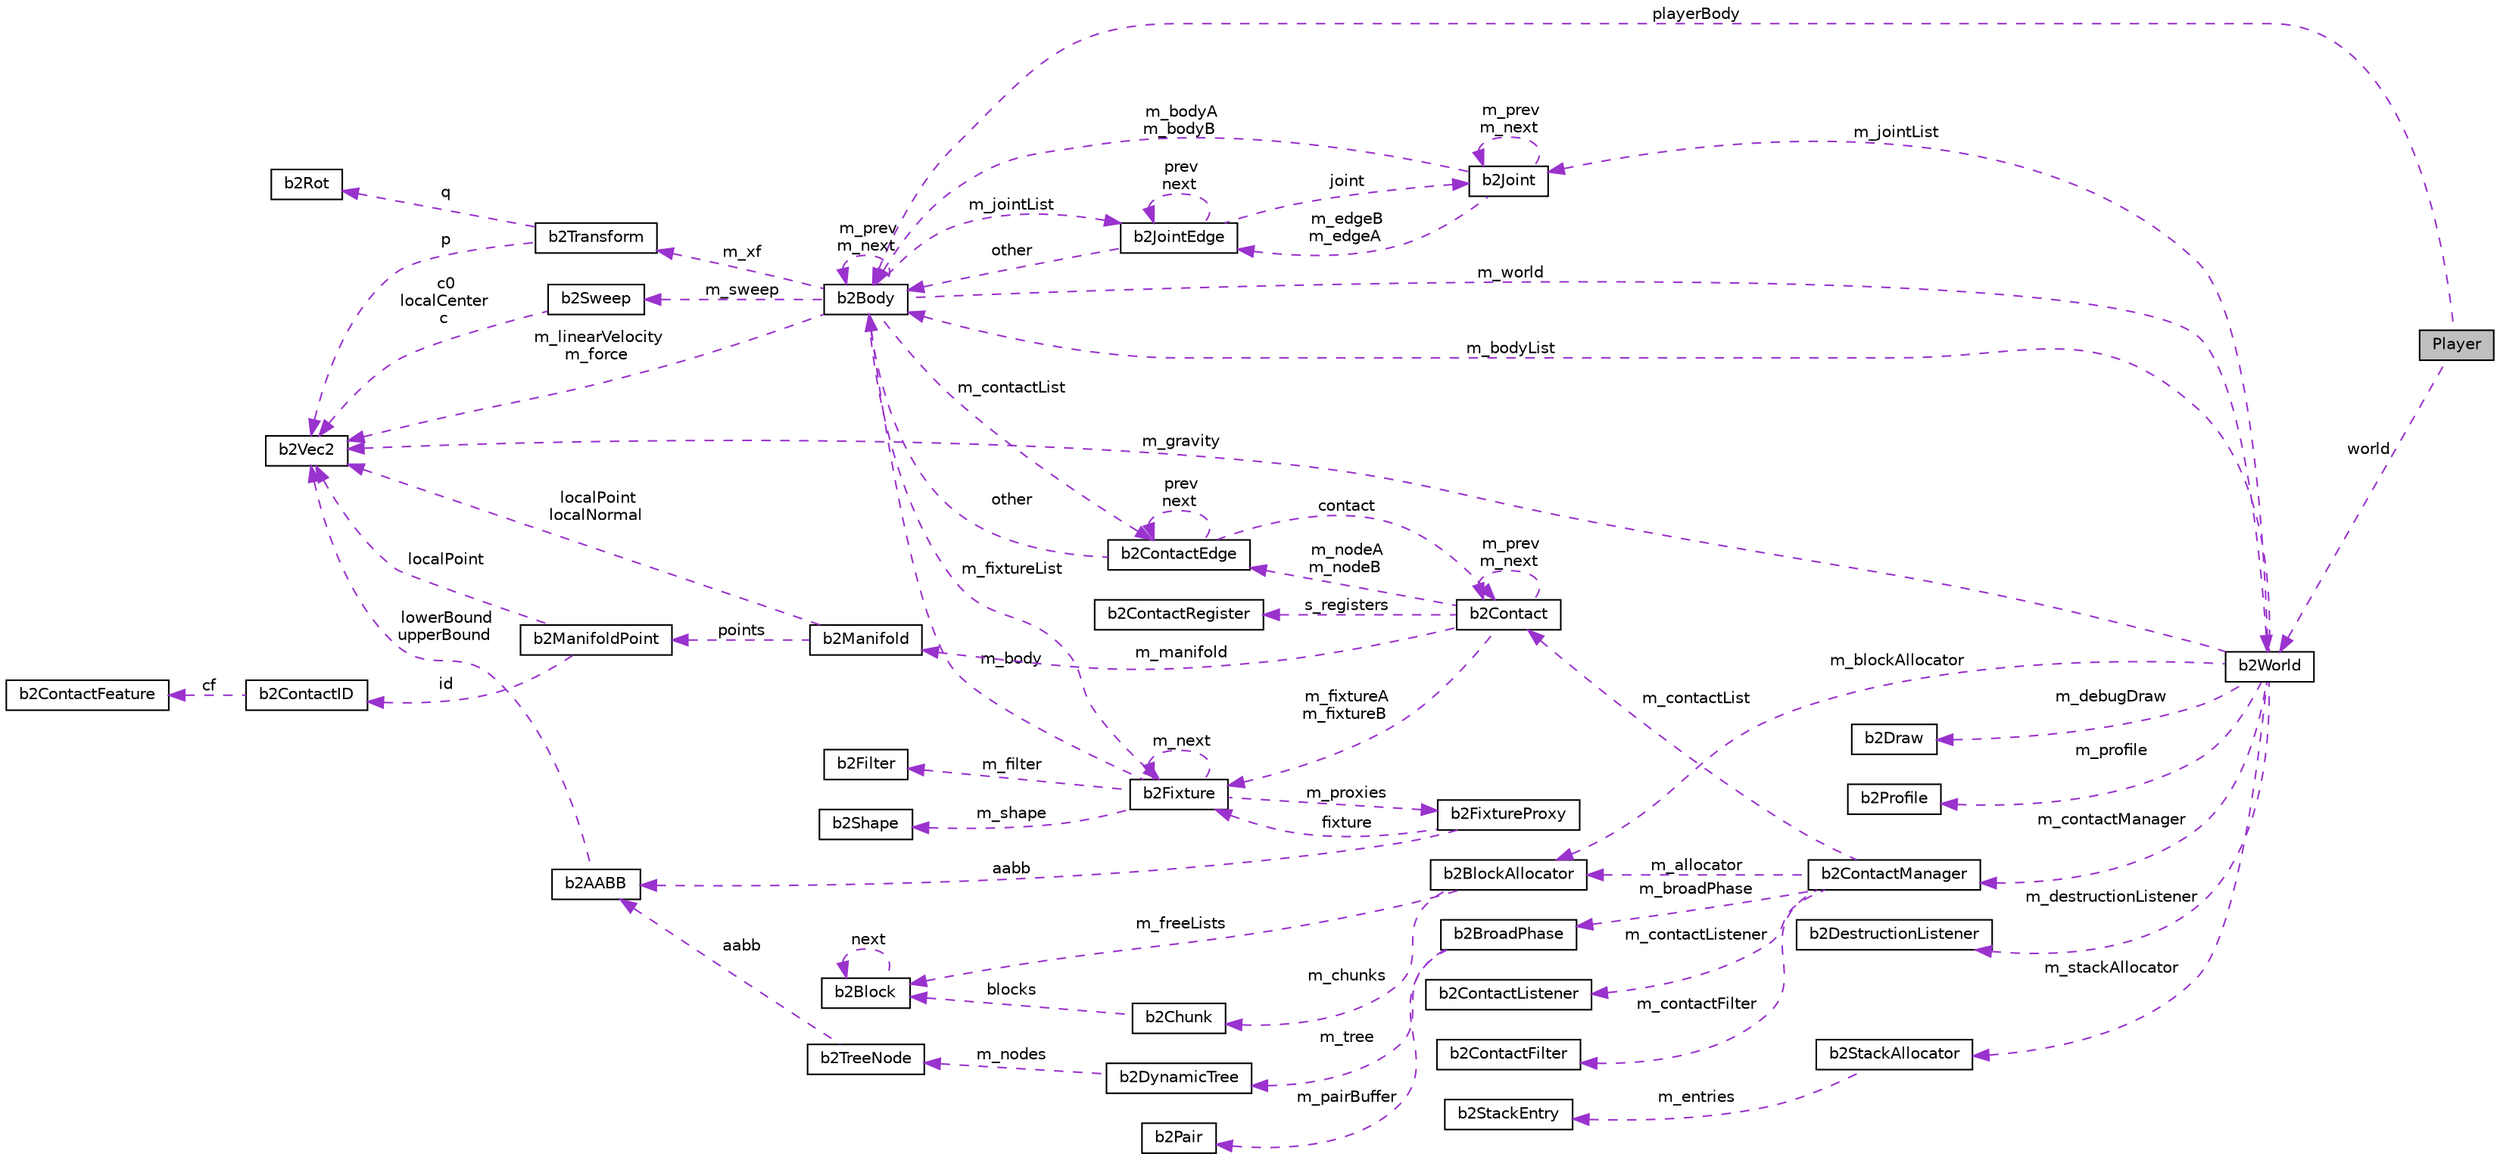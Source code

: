 digraph "Player"
{
  edge [fontname="Helvetica",fontsize="10",labelfontname="Helvetica",labelfontsize="10"];
  node [fontname="Helvetica",fontsize="10",shape=record];
  rankdir="LR";
  Node1 [label="Player",height=0.2,width=0.4,color="black", fillcolor="grey75", style="filled", fontcolor="black"];
  Node2 -> Node1 [dir="back",color="darkorchid3",fontsize="10",style="dashed",label=" playerBody" ,fontname="Helvetica"];
  Node2 [label="b2Body",height=0.2,width=0.4,color="black", fillcolor="white", style="filled",URL="$classb2Body.html",tooltip="A rigid body. These are created via b2World::CreateBody. "];
  Node2 -> Node2 [dir="back",color="darkorchid3",fontsize="10",style="dashed",label=" m_prev\nm_next" ,fontname="Helvetica"];
  Node3 -> Node2 [dir="back",color="darkorchid3",fontsize="10",style="dashed",label=" m_jointList" ,fontname="Helvetica"];
  Node3 [label="b2JointEdge",height=0.2,width=0.4,color="black", fillcolor="white", style="filled",URL="$structb2JointEdge.html"];
  Node2 -> Node3 [dir="back",color="darkorchid3",fontsize="10",style="dashed",label=" other" ,fontname="Helvetica"];
  Node3 -> Node3 [dir="back",color="darkorchid3",fontsize="10",style="dashed",label=" prev\nnext" ,fontname="Helvetica"];
  Node4 -> Node3 [dir="back",color="darkorchid3",fontsize="10",style="dashed",label=" joint" ,fontname="Helvetica"];
  Node4 [label="b2Joint",height=0.2,width=0.4,color="black", fillcolor="white", style="filled",URL="$classb2Joint.html"];
  Node2 -> Node4 [dir="back",color="darkorchid3",fontsize="10",style="dashed",label=" m_bodyA\nm_bodyB" ,fontname="Helvetica"];
  Node3 -> Node4 [dir="back",color="darkorchid3",fontsize="10",style="dashed",label=" m_edgeB\nm_edgeA" ,fontname="Helvetica"];
  Node4 -> Node4 [dir="back",color="darkorchid3",fontsize="10",style="dashed",label=" m_prev\nm_next" ,fontname="Helvetica"];
  Node5 -> Node2 [dir="back",color="darkorchid3",fontsize="10",style="dashed",label=" m_linearVelocity\nm_force" ,fontname="Helvetica"];
  Node5 [label="b2Vec2",height=0.2,width=0.4,color="black", fillcolor="white", style="filled",URL="$structb2Vec2.html",tooltip="A 2D column vector. "];
  Node6 -> Node2 [dir="back",color="darkorchid3",fontsize="10",style="dashed",label=" m_sweep" ,fontname="Helvetica"];
  Node6 [label="b2Sweep",height=0.2,width=0.4,color="black", fillcolor="white", style="filled",URL="$structb2Sweep.html"];
  Node5 -> Node6 [dir="back",color="darkorchid3",fontsize="10",style="dashed",label=" c0\nlocalCenter\nc" ,fontname="Helvetica"];
  Node7 -> Node2 [dir="back",color="darkorchid3",fontsize="10",style="dashed",label=" m_xf" ,fontname="Helvetica"];
  Node7 [label="b2Transform",height=0.2,width=0.4,color="black", fillcolor="white", style="filled",URL="$structb2Transform.html"];
  Node5 -> Node7 [dir="back",color="darkorchid3",fontsize="10",style="dashed",label=" p" ,fontname="Helvetica"];
  Node8 -> Node7 [dir="back",color="darkorchid3",fontsize="10",style="dashed",label=" q" ,fontname="Helvetica"];
  Node8 [label="b2Rot",height=0.2,width=0.4,color="black", fillcolor="white", style="filled",URL="$structb2Rot.html",tooltip="Rotation. "];
  Node9 -> Node2 [dir="back",color="darkorchid3",fontsize="10",style="dashed",label=" m_contactList" ,fontname="Helvetica"];
  Node9 [label="b2ContactEdge",height=0.2,width=0.4,color="black", fillcolor="white", style="filled",URL="$structb2ContactEdge.html"];
  Node2 -> Node9 [dir="back",color="darkorchid3",fontsize="10",style="dashed",label=" other" ,fontname="Helvetica"];
  Node10 -> Node9 [dir="back",color="darkorchid3",fontsize="10",style="dashed",label=" contact" ,fontname="Helvetica"];
  Node10 [label="b2Contact",height=0.2,width=0.4,color="black", fillcolor="white", style="filled",URL="$classb2Contact.html"];
  Node11 -> Node10 [dir="back",color="darkorchid3",fontsize="10",style="dashed",label=" s_registers" ,fontname="Helvetica"];
  Node11 [label="b2ContactRegister",height=0.2,width=0.4,color="black", fillcolor="white", style="filled",URL="$structb2ContactRegister.html"];
  Node10 -> Node10 [dir="back",color="darkorchid3",fontsize="10",style="dashed",label=" m_prev\nm_next" ,fontname="Helvetica"];
  Node12 -> Node10 [dir="back",color="darkorchid3",fontsize="10",style="dashed",label=" m_manifold" ,fontname="Helvetica"];
  Node12 [label="b2Manifold",height=0.2,width=0.4,color="black", fillcolor="white", style="filled",URL="$structb2Manifold.html"];
  Node5 -> Node12 [dir="back",color="darkorchid3",fontsize="10",style="dashed",label=" localPoint\nlocalNormal" ,fontname="Helvetica"];
  Node13 -> Node12 [dir="back",color="darkorchid3",fontsize="10",style="dashed",label=" points" ,fontname="Helvetica"];
  Node13 [label="b2ManifoldPoint",height=0.2,width=0.4,color="black", fillcolor="white", style="filled",URL="$structb2ManifoldPoint.html"];
  Node5 -> Node13 [dir="back",color="darkorchid3",fontsize="10",style="dashed",label=" localPoint" ,fontname="Helvetica"];
  Node14 -> Node13 [dir="back",color="darkorchid3",fontsize="10",style="dashed",label=" id" ,fontname="Helvetica"];
  Node14 [label="b2ContactID",height=0.2,width=0.4,color="black", fillcolor="white", style="filled",URL="$unionb2ContactID.html",tooltip="Contact ids to facilitate warm starting. "];
  Node15 -> Node14 [dir="back",color="darkorchid3",fontsize="10",style="dashed",label=" cf" ,fontname="Helvetica"];
  Node15 [label="b2ContactFeature",height=0.2,width=0.4,color="black", fillcolor="white", style="filled",URL="$structb2ContactFeature.html"];
  Node16 -> Node10 [dir="back",color="darkorchid3",fontsize="10",style="dashed",label=" m_fixtureA\nm_fixtureB" ,fontname="Helvetica"];
  Node16 [label="b2Fixture",height=0.2,width=0.4,color="black", fillcolor="white", style="filled",URL="$classb2Fixture.html"];
  Node2 -> Node16 [dir="back",color="darkorchid3",fontsize="10",style="dashed",label=" m_body" ,fontname="Helvetica"];
  Node17 -> Node16 [dir="back",color="darkorchid3",fontsize="10",style="dashed",label=" m_proxies" ,fontname="Helvetica"];
  Node17 [label="b2FixtureProxy",height=0.2,width=0.4,color="black", fillcolor="white", style="filled",URL="$structb2FixtureProxy.html",tooltip="This proxy is used internally to connect fixtures to the broad-phase. "];
  Node18 -> Node17 [dir="back",color="darkorchid3",fontsize="10",style="dashed",label=" aabb" ,fontname="Helvetica"];
  Node18 [label="b2AABB",height=0.2,width=0.4,color="black", fillcolor="white", style="filled",URL="$structb2AABB.html",tooltip="An axis aligned bounding box. "];
  Node5 -> Node18 [dir="back",color="darkorchid3",fontsize="10",style="dashed",label=" lowerBound\nupperBound" ,fontname="Helvetica"];
  Node16 -> Node17 [dir="back",color="darkorchid3",fontsize="10",style="dashed",label=" fixture" ,fontname="Helvetica"];
  Node19 -> Node16 [dir="back",color="darkorchid3",fontsize="10",style="dashed",label=" m_shape" ,fontname="Helvetica"];
  Node19 [label="b2Shape",height=0.2,width=0.4,color="black", fillcolor="white", style="filled",URL="$classb2Shape.html"];
  Node20 -> Node16 [dir="back",color="darkorchid3",fontsize="10",style="dashed",label=" m_filter" ,fontname="Helvetica"];
  Node20 [label="b2Filter",height=0.2,width=0.4,color="black", fillcolor="white", style="filled",URL="$structb2Filter.html",tooltip="This holds contact filtering data. "];
  Node16 -> Node16 [dir="back",color="darkorchid3",fontsize="10",style="dashed",label=" m_next" ,fontname="Helvetica"];
  Node9 -> Node10 [dir="back",color="darkorchid3",fontsize="10",style="dashed",label=" m_nodeA\nm_nodeB" ,fontname="Helvetica"];
  Node9 -> Node9 [dir="back",color="darkorchid3",fontsize="10",style="dashed",label=" prev\nnext" ,fontname="Helvetica"];
  Node16 -> Node2 [dir="back",color="darkorchid3",fontsize="10",style="dashed",label=" m_fixtureList" ,fontname="Helvetica"];
  Node21 -> Node2 [dir="back",color="darkorchid3",fontsize="10",style="dashed",label=" m_world" ,fontname="Helvetica"];
  Node21 [label="b2World",height=0.2,width=0.4,color="black", fillcolor="white", style="filled",URL="$classb2World.html"];
  Node2 -> Node21 [dir="back",color="darkorchid3",fontsize="10",style="dashed",label=" m_bodyList" ,fontname="Helvetica"];
  Node22 -> Node21 [dir="back",color="darkorchid3",fontsize="10",style="dashed",label=" m_debugDraw" ,fontname="Helvetica"];
  Node22 [label="b2Draw",height=0.2,width=0.4,color="black", fillcolor="white", style="filled",URL="$classb2Draw.html"];
  Node5 -> Node21 [dir="back",color="darkorchid3",fontsize="10",style="dashed",label=" m_gravity" ,fontname="Helvetica"];
  Node23 -> Node21 [dir="back",color="darkorchid3",fontsize="10",style="dashed",label=" m_profile" ,fontname="Helvetica"];
  Node23 [label="b2Profile",height=0.2,width=0.4,color="black", fillcolor="white", style="filled",URL="$structb2Profile.html",tooltip="Profiling data. Times are in milliseconds. "];
  Node24 -> Node21 [dir="back",color="darkorchid3",fontsize="10",style="dashed",label=" m_blockAllocator" ,fontname="Helvetica"];
  Node24 [label="b2BlockAllocator",height=0.2,width=0.4,color="black", fillcolor="white", style="filled",URL="$classb2BlockAllocator.html"];
  Node25 -> Node24 [dir="back",color="darkorchid3",fontsize="10",style="dashed",label=" m_freeLists" ,fontname="Helvetica"];
  Node25 [label="b2Block",height=0.2,width=0.4,color="black", fillcolor="white", style="filled",URL="$structb2Block.html"];
  Node25 -> Node25 [dir="back",color="darkorchid3",fontsize="10",style="dashed",label=" next" ,fontname="Helvetica"];
  Node26 -> Node24 [dir="back",color="darkorchid3",fontsize="10",style="dashed",label=" m_chunks" ,fontname="Helvetica"];
  Node26 [label="b2Chunk",height=0.2,width=0.4,color="black", fillcolor="white", style="filled",URL="$structb2Chunk.html"];
  Node25 -> Node26 [dir="back",color="darkorchid3",fontsize="10",style="dashed",label=" blocks" ,fontname="Helvetica"];
  Node27 -> Node21 [dir="back",color="darkorchid3",fontsize="10",style="dashed",label=" m_destructionListener" ,fontname="Helvetica"];
  Node27 [label="b2DestructionListener",height=0.2,width=0.4,color="black", fillcolor="white", style="filled",URL="$classb2DestructionListener.html"];
  Node28 -> Node21 [dir="back",color="darkorchid3",fontsize="10",style="dashed",label=" m_contactManager" ,fontname="Helvetica"];
  Node28 [label="b2ContactManager",height=0.2,width=0.4,color="black", fillcolor="white", style="filled",URL="$classb2ContactManager.html"];
  Node24 -> Node28 [dir="back",color="darkorchid3",fontsize="10",style="dashed",label=" m_allocator" ,fontname="Helvetica"];
  Node10 -> Node28 [dir="back",color="darkorchid3",fontsize="10",style="dashed",label=" m_contactList" ,fontname="Helvetica"];
  Node29 -> Node28 [dir="back",color="darkorchid3",fontsize="10",style="dashed",label=" m_broadPhase" ,fontname="Helvetica"];
  Node29 [label="b2BroadPhase",height=0.2,width=0.4,color="black", fillcolor="white", style="filled",URL="$classb2BroadPhase.html"];
  Node30 -> Node29 [dir="back",color="darkorchid3",fontsize="10",style="dashed",label=" m_pairBuffer" ,fontname="Helvetica"];
  Node30 [label="b2Pair",height=0.2,width=0.4,color="black", fillcolor="white", style="filled",URL="$structb2Pair.html"];
  Node31 -> Node29 [dir="back",color="darkorchid3",fontsize="10",style="dashed",label=" m_tree" ,fontname="Helvetica"];
  Node31 [label="b2DynamicTree",height=0.2,width=0.4,color="black", fillcolor="white", style="filled",URL="$classb2DynamicTree.html"];
  Node32 -> Node31 [dir="back",color="darkorchid3",fontsize="10",style="dashed",label=" m_nodes" ,fontname="Helvetica"];
  Node32 [label="b2TreeNode",height=0.2,width=0.4,color="black", fillcolor="white", style="filled",URL="$structb2TreeNode.html",tooltip="A node in the dynamic tree. The client does not interact with this directly. "];
  Node18 -> Node32 [dir="back",color="darkorchid3",fontsize="10",style="dashed",label=" aabb" ,fontname="Helvetica"];
  Node33 -> Node28 [dir="back",color="darkorchid3",fontsize="10",style="dashed",label=" m_contactFilter" ,fontname="Helvetica"];
  Node33 [label="b2ContactFilter",height=0.2,width=0.4,color="black", fillcolor="white", style="filled",URL="$classb2ContactFilter.html"];
  Node34 -> Node28 [dir="back",color="darkorchid3",fontsize="10",style="dashed",label=" m_contactListener" ,fontname="Helvetica"];
  Node34 [label="b2ContactListener",height=0.2,width=0.4,color="black", fillcolor="white", style="filled",URL="$classb2ContactListener.html"];
  Node35 -> Node21 [dir="back",color="darkorchid3",fontsize="10",style="dashed",label=" m_stackAllocator" ,fontname="Helvetica"];
  Node35 [label="b2StackAllocator",height=0.2,width=0.4,color="black", fillcolor="white", style="filled",URL="$classb2StackAllocator.html"];
  Node36 -> Node35 [dir="back",color="darkorchid3",fontsize="10",style="dashed",label=" m_entries" ,fontname="Helvetica"];
  Node36 [label="b2StackEntry",height=0.2,width=0.4,color="black", fillcolor="white", style="filled",URL="$structb2StackEntry.html"];
  Node4 -> Node21 [dir="back",color="darkorchid3",fontsize="10",style="dashed",label=" m_jointList" ,fontname="Helvetica"];
  Node21 -> Node1 [dir="back",color="darkorchid3",fontsize="10",style="dashed",label=" world" ,fontname="Helvetica"];
}
